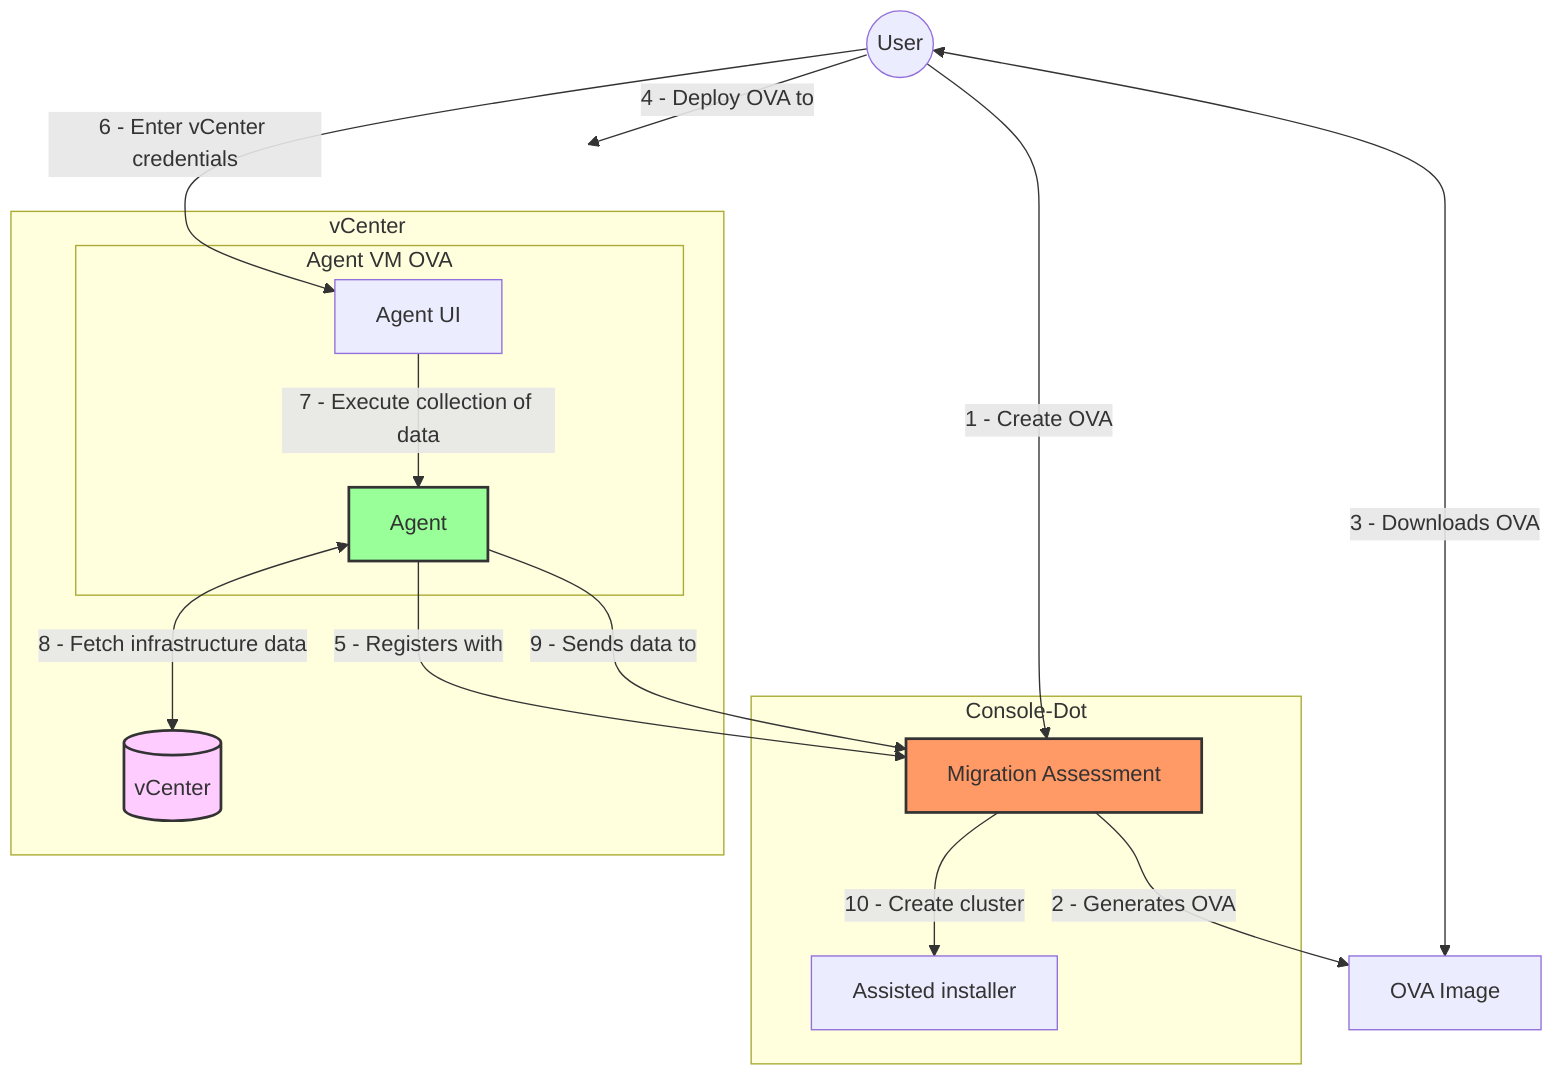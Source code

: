 graph TB
    User((User))
    Service[Migration Assessment]
    AgentUI[Agent UI]
    OVA[OVA Image]
    Agent[Agent]
    VCenter[(vCenter)]
    AI[Assisted installer]
    
    subgraph Console-Dot
        AI
        Service
    end

    subgraph vCenter
        VCenter
        subgraph Agent VM OVA
            AgentUI
            Agent
        end
    end
    
    User-->| 1 - Create OVA| Service
    Service-->|2 - Generates OVA| OVA
    User<-->|3 - Downloads OVA| OVA
    User-->|4 - Deploy OVA to| vCenter
    Agent-->|5 - Registers with| Service
    User-->|6 - Enter vCenter credentials| AgentUI
    AgentUI-->|7 - Execute collection of data | Agent
    Agent<-->|8 - Fetch infrastructure data| VCenter
    Agent-->|9 - Sends data to| Service
    Service-->|10 - Create cluster | AI

    classDef service fill:#f96,stroke:#333,stroke-width:2px
    classDef ui fill:#9cf,stroke:#333,stroke-width:2px
    classDef agent fill:#9f9,stroke:#333,stroke-width:2px
    classDef infra fill:#fcf,stroke:#333,stroke-width:2px
    
    class Service service
    class Agent agent
    class VCenter infra